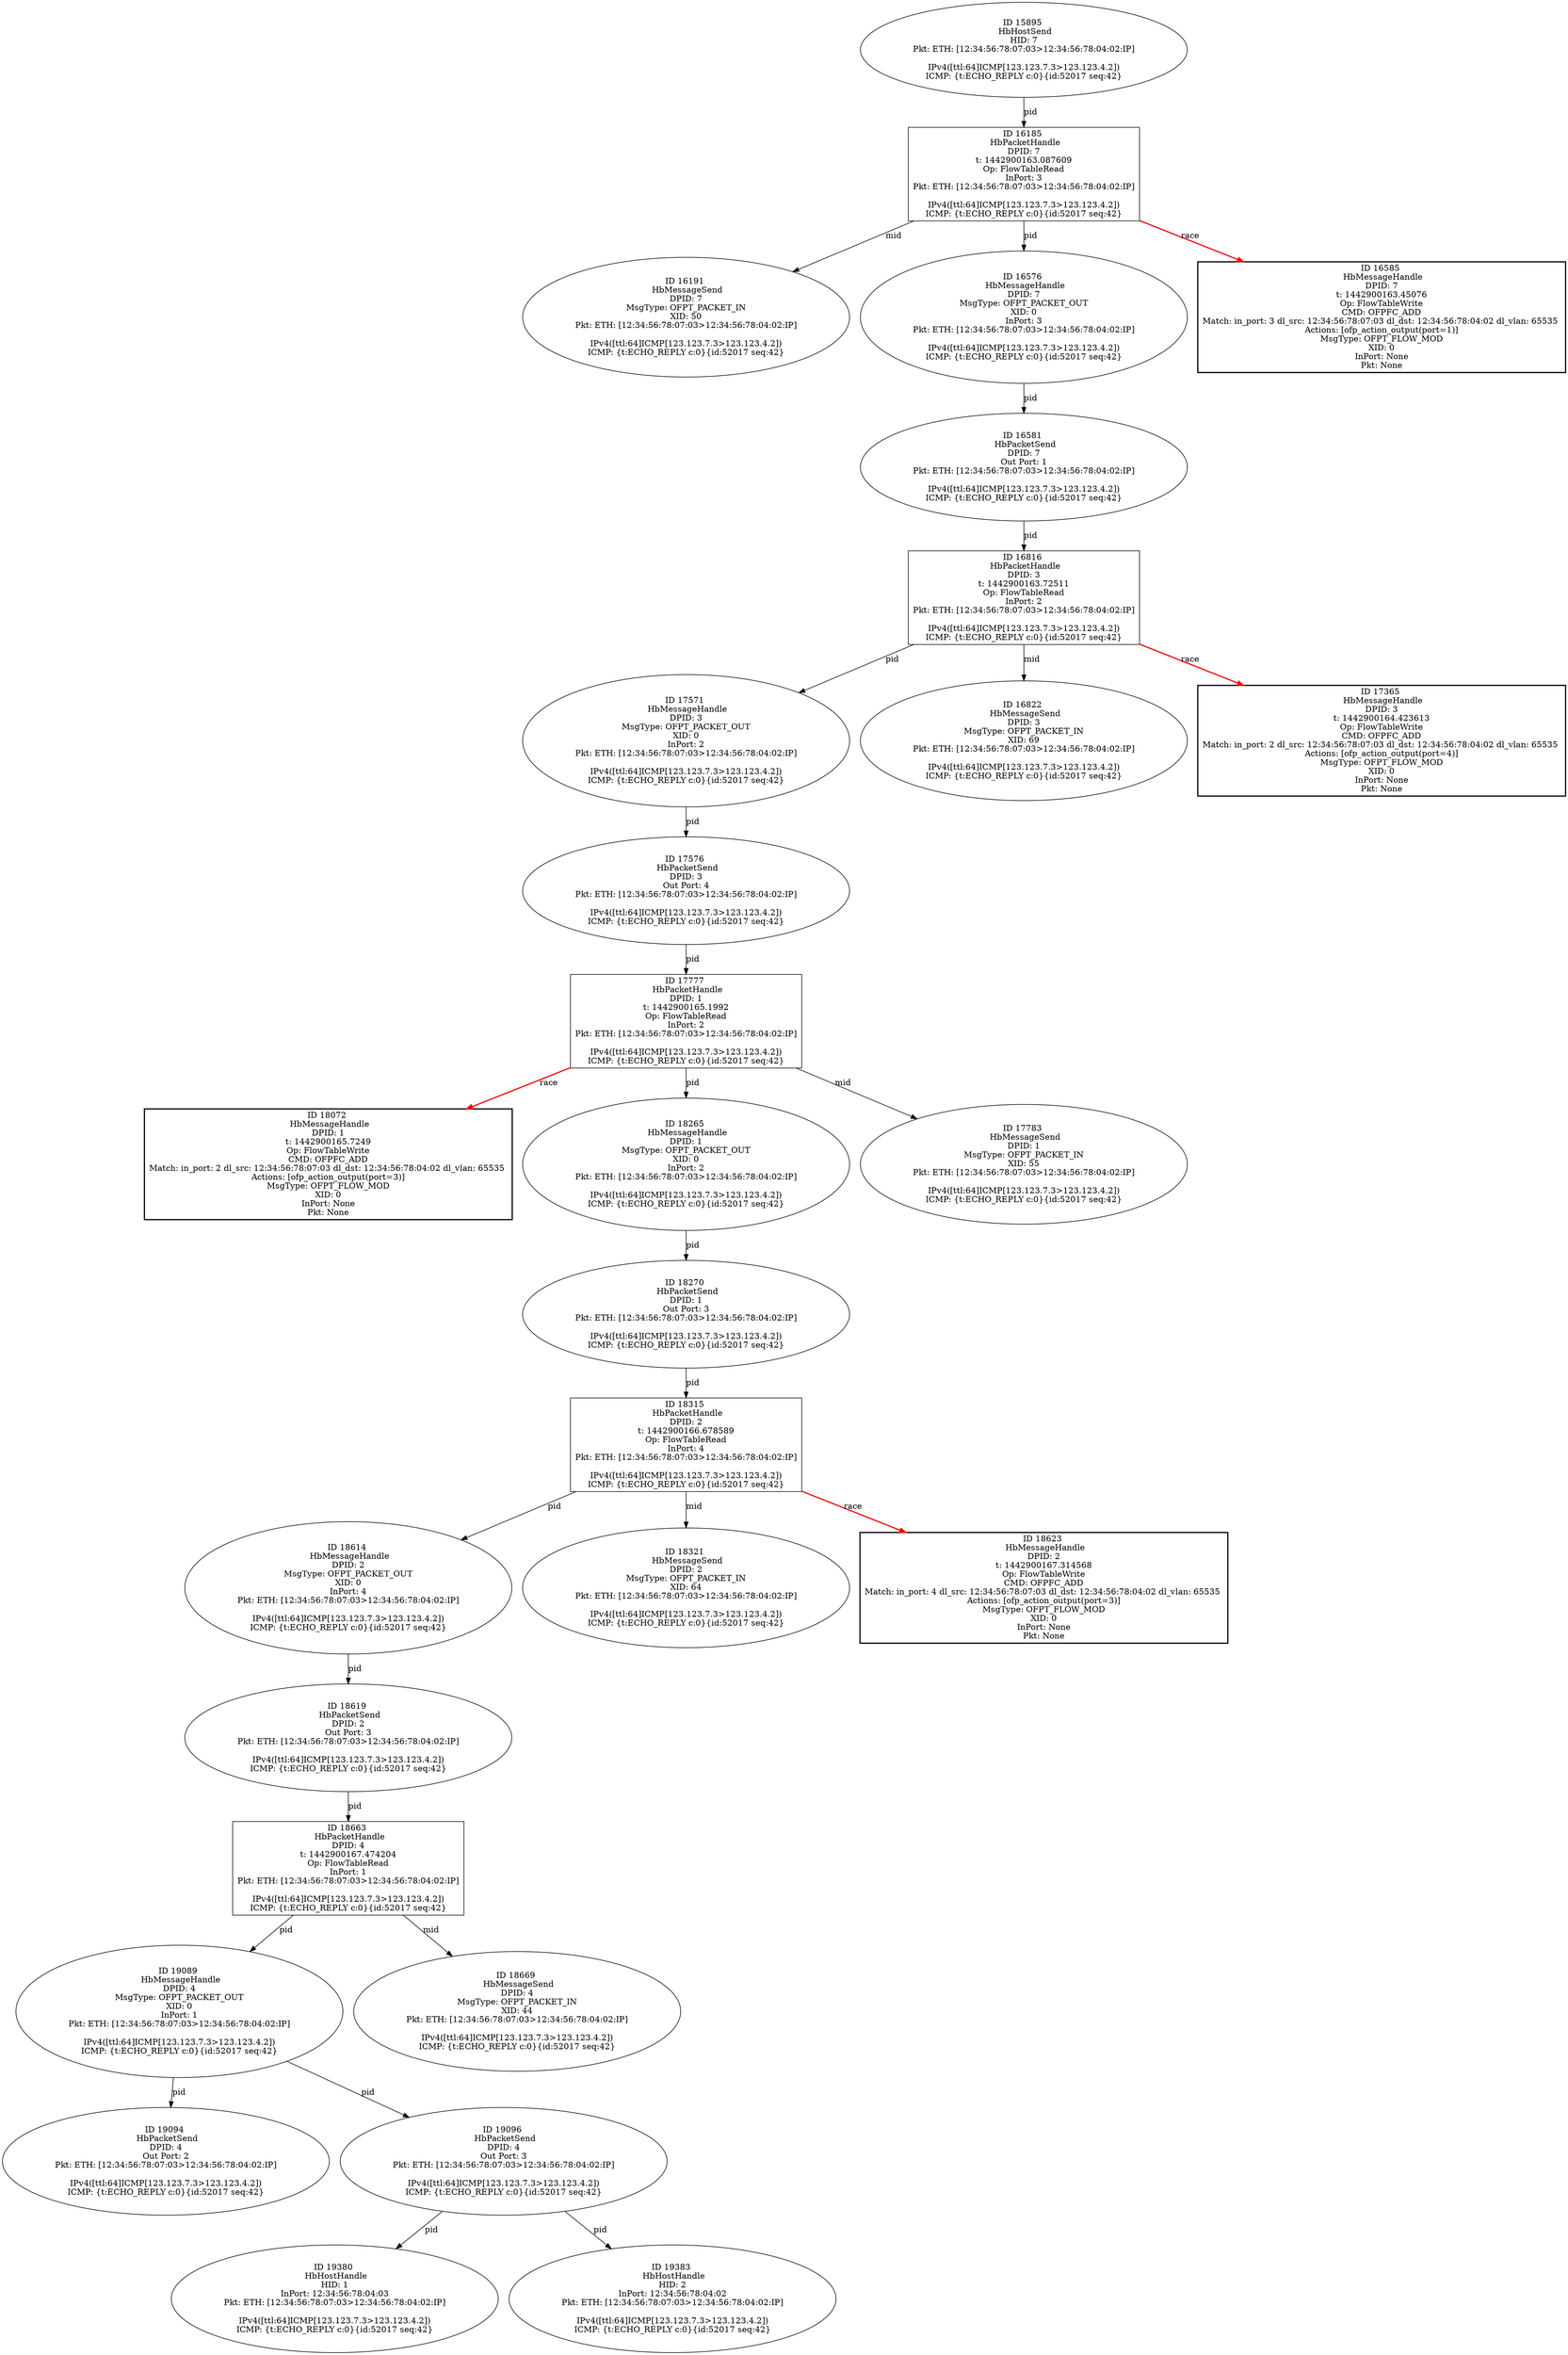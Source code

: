 strict digraph G {
18072 [shape=box, style=bold, event=<hb_events.HbMessageHandle object at 0x10ba6e810>, label="ID 18072 
 HbMessageHandle
DPID: 1
t: 1442900165.7249
Op: FlowTableWrite
CMD: OFPFC_ADD
Match: in_port: 2 dl_src: 12:34:56:78:07:03 dl_dst: 12:34:56:78:04:02 dl_vlan: 65535 
Actions: [ofp_action_output(port=3)]
MsgType: OFPT_FLOW_MOD
XID: 0
InPort: None
Pkt: None"];
18315 [shape=box, event=<hb_events.HbPacketHandle object at 0x10bbb8ad0>, label="ID 18315 
 HbPacketHandle
DPID: 2
t: 1442900166.678589
Op: FlowTableRead
InPort: 4
Pkt: ETH: [12:34:56:78:07:03>12:34:56:78:04:02:IP]

IPv4([ttl:64]ICMP[123.123.7.3>123.123.4.2])
ICMP: {t:ECHO_REPLY c:0}{id:52017 seq:42}"];
19089 [shape=oval, event=<hb_events.HbMessageHandle object at 0x10c01c7d0>, label="ID 19089 
 HbMessageHandle
DPID: 4
MsgType: OFPT_PACKET_OUT
XID: 0
InPort: 1
Pkt: ETH: [12:34:56:78:07:03>12:34:56:78:04:02:IP]

IPv4([ttl:64]ICMP[123.123.7.3>123.123.4.2])
ICMP: {t:ECHO_REPLY c:0}{id:52017 seq:42}"];
19094 [shape=oval, event=<hb_events.HbPacketSend object at 0x10c05c550>, label="ID 19094 
 HbPacketSend
DPID: 4
Out Port: 2
Pkt: ETH: [12:34:56:78:07:03>12:34:56:78:04:02:IP]

IPv4([ttl:64]ICMP[123.123.7.3>123.123.4.2])
ICMP: {t:ECHO_REPLY c:0}{id:52017 seq:42}"];
15895 [shape=oval, event=<hb_events.HbHostSend object at 0x10b2fef10>, label="ID 15895 
 HbHostSend
HID: 7
Pkt: ETH: [12:34:56:78:07:03>12:34:56:78:04:02:IP]

IPv4([ttl:64]ICMP[123.123.7.3>123.123.4.2])
ICMP: {t:ECHO_REPLY c:0}{id:52017 seq:42}"];
19096 [shape=oval, event=<hb_events.HbPacketSend object at 0x10c05c610>, label="ID 19096 
 HbPacketSend
DPID: 4
Out Port: 3
Pkt: ETH: [12:34:56:78:07:03>12:34:56:78:04:02:IP]

IPv4([ttl:64]ICMP[123.123.7.3>123.123.4.2])
ICMP: {t:ECHO_REPLY c:0}{id:52017 seq:42}"];
18614 [shape=oval, event=<hb_events.HbMessageHandle object at 0x10bca7390>, label="ID 18614 
 HbMessageHandle
DPID: 2
MsgType: OFPT_PACKET_OUT
XID: 0
InPort: 4
Pkt: ETH: [12:34:56:78:07:03>12:34:56:78:04:02:IP]

IPv4([ttl:64]ICMP[123.123.7.3>123.123.4.2])
ICMP: {t:ECHO_REPLY c:0}{id:52017 seq:42}"];
17571 [shape=oval, event=<hb_events.HbMessageHandle object at 0x10b80e7d0>, label="ID 17571 
 HbMessageHandle
DPID: 3
MsgType: OFPT_PACKET_OUT
XID: 0
InPort: 2
Pkt: ETH: [12:34:56:78:07:03>12:34:56:78:04:02:IP]

IPv4([ttl:64]ICMP[123.123.7.3>123.123.4.2])
ICMP: {t:ECHO_REPLY c:0}{id:52017 seq:42}"];
17576 [shape=oval, event=<hb_events.HbPacketSend object at 0x10b80ec50>, label="ID 17576 
 HbPacketSend
DPID: 3
Out Port: 4
Pkt: ETH: [12:34:56:78:07:03>12:34:56:78:04:02:IP]

IPv4([ttl:64]ICMP[123.123.7.3>123.123.4.2])
ICMP: {t:ECHO_REPLY c:0}{id:52017 seq:42}"];
16816 [shape=box, event=<hb_events.HbPacketHandle object at 0x10b534d50>, label="ID 16816 
 HbPacketHandle
DPID: 3
t: 1442900163.72511
Op: FlowTableRead
InPort: 2
Pkt: ETH: [12:34:56:78:07:03>12:34:56:78:04:02:IP]

IPv4([ttl:64]ICMP[123.123.7.3>123.123.4.2])
ICMP: {t:ECHO_REPLY c:0}{id:52017 seq:42}"];
19380 [shape=oval, event=<hb_events.HbHostHandle object at 0x10c1dbfd0>, label="ID 19380 
 HbHostHandle
HID: 1
InPort: 12:34:56:78:04:03
Pkt: ETH: [12:34:56:78:07:03>12:34:56:78:04:02:IP]

IPv4([ttl:64]ICMP[123.123.7.3>123.123.4.2])
ICMP: {t:ECHO_REPLY c:0}{id:52017 seq:42}"];
16822 [shape=oval, event=<hb_events.HbMessageSend object at 0x10b53bc50>, label="ID 16822 
 HbMessageSend
DPID: 3
MsgType: OFPT_PACKET_IN
XID: 69
Pkt: ETH: [12:34:56:78:07:03>12:34:56:78:04:02:IP]

IPv4([ttl:64]ICMP[123.123.7.3>123.123.4.2])
ICMP: {t:ECHO_REPLY c:0}{id:52017 seq:42}"];
19383 [shape=oval, event=<hb_events.HbHostHandle object at 0x10c1e0110>, label="ID 19383 
 HbHostHandle
HID: 2
InPort: 12:34:56:78:04:02
Pkt: ETH: [12:34:56:78:07:03>12:34:56:78:04:02:IP]

IPv4([ttl:64]ICMP[123.123.7.3>123.123.4.2])
ICMP: {t:ECHO_REPLY c:0}{id:52017 seq:42}"];
16185 [shape=box, event=<hb_events.HbPacketHandle object at 0x10b3a2290>, label="ID 16185 
 HbPacketHandle
DPID: 7
t: 1442900163.087609
Op: FlowTableRead
InPort: 3
Pkt: ETH: [12:34:56:78:07:03>12:34:56:78:04:02:IP]

IPv4([ttl:64]ICMP[123.123.7.3>123.123.4.2])
ICMP: {t:ECHO_REPLY c:0}{id:52017 seq:42}"];
18619 [shape=oval, event=<hb_events.HbPacketSend object at 0x10bca78d0>, label="ID 18619 
 HbPacketSend
DPID: 2
Out Port: 3
Pkt: ETH: [12:34:56:78:07:03>12:34:56:78:04:02:IP]

IPv4([ttl:64]ICMP[123.123.7.3>123.123.4.2])
ICMP: {t:ECHO_REPLY c:0}{id:52017 seq:42}"];
16191 [shape=oval, event=<hb_events.HbMessageSend object at 0x10b3a2a50>, label="ID 16191 
 HbMessageSend
DPID: 7
MsgType: OFPT_PACKET_IN
XID: 50
Pkt: ETH: [12:34:56:78:07:03>12:34:56:78:04:02:IP]

IPv4([ttl:64]ICMP[123.123.7.3>123.123.4.2])
ICMP: {t:ECHO_REPLY c:0}{id:52017 seq:42}"];
16576 [shape=oval, event=<hb_events.HbMessageHandle object at 0x10b47e890>, label="ID 16576 
 HbMessageHandle
DPID: 7
MsgType: OFPT_PACKET_OUT
XID: 0
InPort: 3
Pkt: ETH: [12:34:56:78:07:03>12:34:56:78:04:02:IP]

IPv4([ttl:64]ICMP[123.123.7.3>123.123.4.2])
ICMP: {t:ECHO_REPLY c:0}{id:52017 seq:42}"];
16581 [shape=oval, event=<hb_events.HbPacketSend object at 0x10b4929d0>, label="ID 16581 
 HbPacketSend
DPID: 7
Out Port: 1
Pkt: ETH: [12:34:56:78:07:03>12:34:56:78:04:02:IP]

IPv4([ttl:64]ICMP[123.123.7.3>123.123.4.2])
ICMP: {t:ECHO_REPLY c:0}{id:52017 seq:42}"];
16585 [shape=box, style=bold, event=<hb_events.HbMessageHandle object at 0x10b498c50>, label="ID 16585 
 HbMessageHandle
DPID: 7
t: 1442900163.45076
Op: FlowTableWrite
CMD: OFPFC_ADD
Match: in_port: 3 dl_src: 12:34:56:78:07:03 dl_dst: 12:34:56:78:04:02 dl_vlan: 65535 
Actions: [ofp_action_output(port=1)]
MsgType: OFPT_FLOW_MOD
XID: 0
InPort: None
Pkt: None"];
18321 [shape=oval, event=<hb_events.HbMessageSend object at 0x10bb78410>, label="ID 18321 
 HbMessageSend
DPID: 2
MsgType: OFPT_PACKET_IN
XID: 64
Pkt: ETH: [12:34:56:78:07:03>12:34:56:78:04:02:IP]

IPv4([ttl:64]ICMP[123.123.7.3>123.123.4.2])
ICMP: {t:ECHO_REPLY c:0}{id:52017 seq:42}"];
17365 [shape=box, style=bold, event=<hb_events.HbMessageHandle object at 0x10b72d890>, label="ID 17365 
 HbMessageHandle
DPID: 3
t: 1442900164.423613
Op: FlowTableWrite
CMD: OFPFC_ADD
Match: in_port: 2 dl_src: 12:34:56:78:07:03 dl_dst: 12:34:56:78:04:02 dl_vlan: 65535 
Actions: [ofp_action_output(port=4)]
MsgType: OFPT_FLOW_MOD
XID: 0
InPort: None
Pkt: None"];
18265 [shape=oval, event=<hb_events.HbMessageHandle object at 0x10bb72950>, label="ID 18265 
 HbMessageHandle
DPID: 1
MsgType: OFPT_PACKET_OUT
XID: 0
InPort: 2
Pkt: ETH: [12:34:56:78:07:03>12:34:56:78:04:02:IP]

IPv4([ttl:64]ICMP[123.123.7.3>123.123.4.2])
ICMP: {t:ECHO_REPLY c:0}{id:52017 seq:42}"];
18270 [shape=oval, event=<hb_events.HbPacketSend object at 0x10bb72f90>, label="ID 18270 
 HbPacketSend
DPID: 1
Out Port: 3
Pkt: ETH: [12:34:56:78:07:03>12:34:56:78:04:02:IP]

IPv4([ttl:64]ICMP[123.123.7.3>123.123.4.2])
ICMP: {t:ECHO_REPLY c:0}{id:52017 seq:42}"];
18663 [shape=box, event=<hb_events.HbPacketHandle object at 0x10bda6a50>, label="ID 18663 
 HbPacketHandle
DPID: 4
t: 1442900167.474204
Op: FlowTableRead
InPort: 1
Pkt: ETH: [12:34:56:78:07:03>12:34:56:78:04:02:IP]

IPv4([ttl:64]ICMP[123.123.7.3>123.123.4.2])
ICMP: {t:ECHO_REPLY c:0}{id:52017 seq:42}"];
18669 [shape=oval, event=<hb_events.HbMessageSend object at 0x10bd85410>, label="ID 18669 
 HbMessageSend
DPID: 4
MsgType: OFPT_PACKET_IN
XID: 44
Pkt: ETH: [12:34:56:78:07:03>12:34:56:78:04:02:IP]

IPv4([ttl:64]ICMP[123.123.7.3>123.123.4.2])
ICMP: {t:ECHO_REPLY c:0}{id:52017 seq:42}"];
17777 [shape=box, event=<hb_events.HbPacketHandle object at 0x10b90b390>, label="ID 17777 
 HbPacketHandle
DPID: 1
t: 1442900165.1992
Op: FlowTableRead
InPort: 2
Pkt: ETH: [12:34:56:78:07:03>12:34:56:78:04:02:IP]

IPv4([ttl:64]ICMP[123.123.7.3>123.123.4.2])
ICMP: {t:ECHO_REPLY c:0}{id:52017 seq:42}"];
17783 [shape=oval, event=<hb_events.HbMessageSend object at 0x10b90bb50>, label="ID 17783 
 HbMessageSend
DPID: 1
MsgType: OFPT_PACKET_IN
XID: 55
Pkt: ETH: [12:34:56:78:07:03>12:34:56:78:04:02:IP]

IPv4([ttl:64]ICMP[123.123.7.3>123.123.4.2])
ICMP: {t:ECHO_REPLY c:0}{id:52017 seq:42}"];
18623 [shape=box, style=bold, event=<hb_events.HbMessageHandle object at 0x10bd94d10>, label="ID 18623 
 HbMessageHandle
DPID: 2
t: 1442900167.314568
Op: FlowTableWrite
CMD: OFPFC_ADD
Match: in_port: 4 dl_src: 12:34:56:78:07:03 dl_dst: 12:34:56:78:04:02 dl_vlan: 65535 
Actions: [ofp_action_output(port=3)]
MsgType: OFPT_FLOW_MOD
XID: 0
InPort: None
Pkt: None"];
18315 -> 18321  [rel=mid, label=mid];
18315 -> 18614  [rel=pid, label=pid];
18315 -> 18623  [harmful=True, color=red, style=bold, rel=race, label=race];
19089 -> 19096  [rel=pid, label=pid];
19089 -> 19094  [rel=pid, label=pid];
15895 -> 16185  [rel=pid, label=pid];
19096 -> 19380  [rel=pid, label=pid];
19096 -> 19383  [rel=pid, label=pid];
18614 -> 18619  [rel=pid, label=pid];
17571 -> 17576  [rel=pid, label=pid];
17576 -> 17777  [rel=pid, label=pid];
16816 -> 17571  [rel=pid, label=pid];
16816 -> 17365  [harmful=True, color=red, style=bold, rel=race, label=race];
16816 -> 16822  [rel=mid, label=mid];
16185 -> 16576  [rel=pid, label=pid];
16185 -> 16585  [harmful=True, color=red, style=bold, rel=race, label=race];
16185 -> 16191  [rel=mid, label=mid];
18619 -> 18663  [rel=pid, label=pid];
16576 -> 16581  [rel=pid, label=pid];
16581 -> 16816  [rel=pid, label=pid];
18265 -> 18270  [rel=pid, label=pid];
18270 -> 18315  [rel=pid, label=pid];
18663 -> 19089  [rel=pid, label=pid];
18663 -> 18669  [rel=mid, label=mid];
17777 -> 18072  [harmful=True, color=red, style=bold, rel=race, label=race];
17777 -> 18265  [rel=pid, label=pid];
17777 -> 17783  [rel=mid, label=mid];
}
